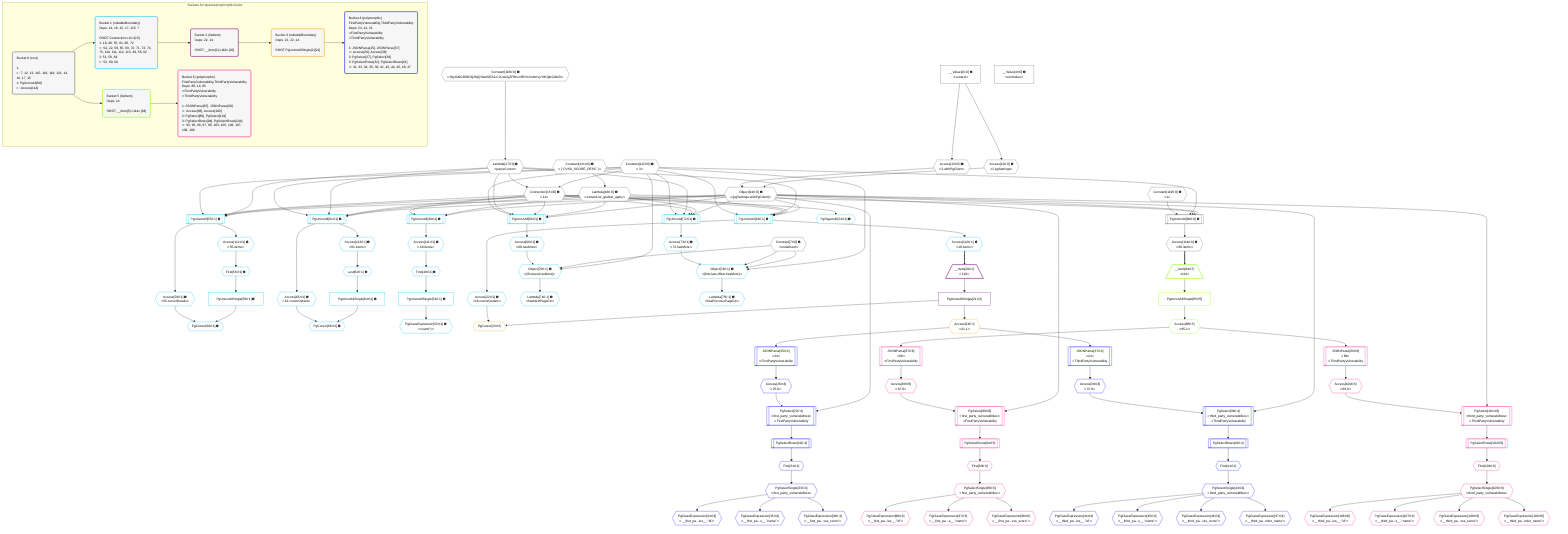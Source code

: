 %%{init: {'themeVariables': { 'fontSize': '12px'}}}%%
graph TD
    classDef path fill:#eee,stroke:#000,color:#000
    classDef plan fill:#fff,stroke-width:1px,color:#000
    classDef itemplan fill:#fff,stroke-width:2px,color:#000
    classDef unbatchedplan fill:#dff,stroke-width:1px,color:#000
    classDef sideeffectplan fill:#fcc,stroke-width:2px,color:#000
    classDef bucket fill:#f6f6f6,color:#000,stroke-width:2px,text-align:left


    %% plan dependencies
    PgUnionAll80[["PgUnionAll[80∈0] ➊"]]:::plan
    Object14{{"Object[14∈0] ➊<br />ᐸ{pgSettings,withPgClient}ᐳ"}}:::plan
    Lambda16{{"Lambda[16∈0] ➊<br />ᐸextractList_grafast_applyᐳ"}}:::plan
    Constant115{{"Constant[115∈0] ➊<br />ᐸ3ᐳ"}}:::plan
    Constant119{{"Constant[119∈0] ➊<br />ᐸ1ᐳ"}}:::plan
    Object14 & Lambda16 & Constant115 & Constant119 --> PgUnionAll80
    Access12{{"Access[12∈0] ➊<br />ᐸ2.pgSettingsᐳ"}}:::plan
    Access13{{"Access[13∈0] ➊<br />ᐸ2.withPgClientᐳ"}}:::plan
    Access12 & Access13 --> Object14
    Connection15{{"Connection[15∈0] ➊<br />ᐸ11ᐳ"}}:::plan
    Lambda17{{"Lambda[17∈0] ➊<br />ᐸparseCursorᐳ"}}:::plan
    Constant115 & Lambda17 --> Connection15
    __Value2["__Value[2∈0] ➊<br />ᐸcontextᐳ"]:::plan
    __Value2 --> Access12
    __Value2 --> Access13
    Constant121{{"Constant[121∈0] ➊<br />ᐸ[ 'CVSS_SCORE_DESC' ]ᐳ"}}:::plan
    Constant121 --> Lambda16
    Constant116{{"Constant[116∈0] ➊<br />ᐸ'WyJkNGRlODQ2NjQ3IiwiMTAiLCJUaGlyZFBhcnR5VnVsbmVyYWJpbGl0eSIᐳ"}}:::plan
    Constant116 --> Lambda17
    Access114{{"Access[114∈0] ➊<br />ᐸ80.itemsᐳ"}}:::plan
    PgUnionAll80 --> Access114
    __Value4["__Value[4∈0] ➊<br />ᐸrootValueᐳ"]:::plan
    Constant7{{"Constant[7∈0] ➊<br />ᐸundefinedᐳ"}}:::plan
    PgUnionAll18[["PgUnionAll[18∈1] ➊"]]:::plan
    Object14 & Lambda16 & Connection15 & Lambda17 & Constant115 --> PgUnionAll18
    PgUnionAll55[["PgUnionAll[55∈1] ➊"]]:::plan
    Object14 & Lambda16 & Connection15 & Lambda17 & Constant115 --> PgUnionAll55
    PgUnionAll61[["PgUnionAll[61∈1] ➊"]]:::plan
    Object14 & Lambda16 & Connection15 & Lambda17 & Constant115 --> PgUnionAll61
    PgUnionAll68[["PgUnionAll[68∈1] ➊"]]:::plan
    Object14 & Lambda16 & Connection15 & Lambda17 & Constant115 --> PgUnionAll68
    PgUnionAll72[["PgUnionAll[72∈1] ➊"]]:::plan
    Object14 & Lambda16 & Connection15 & Lambda17 & Constant115 --> PgUnionAll72
    Object74{{"Object[74∈1] ➊<br />ᐸ{first,last,offset,hasMore}ᐳ"}}:::plan
    Access73{{"Access[73∈1] ➊<br />ᐸ72.hasMoreᐳ"}}:::plan
    Constant115 & Constant7 & Constant7 & Access73 --> Object74
    PgUnionAll48[["PgUnionAll[48∈1] ➊"]]:::plan
    Object14 & Lambda16 & Connection15 --> PgUnionAll48
    Object70{{"Object[70∈1] ➊<br />ᐸ{first,last,hasMore}ᐳ"}}:::plan
    Access69{{"Access[69∈1] ➊<br />ᐸ68.hasMoreᐳ"}}:::plan
    Constant115 & Constant7 & Access69 --> Object70
    PgCursor60{{"PgCursor[60∈1] ➊"}}:::plan
    PgUnionAllSingle58["PgUnionAllSingle[58∈1] ➊"]:::plan
    Access59{{"Access[59∈1] ➊<br />ᐸ55.cursorDetailsᐳ"}}:::plan
    PgUnionAllSingle58 & Access59 --> PgCursor60
    PgCursor66{{"PgCursor[66∈1] ➊"}}:::plan
    PgUnionAllSingle64["PgUnionAllSingle[64∈1] ➊"]:::plan
    Access65{{"Access[65∈1] ➊<br />ᐸ61.cursorDetailsᐳ"}}:::plan
    PgUnionAllSingle64 & Access65 --> PgCursor66
    Access22{{"Access[22∈1] ➊<br />ᐸ18.cursorDetailsᐳ"}}:::plan
    PgUnionAll18 --> Access22
    First49{{"First[49∈1] ➊"}}:::plan
    Access111{{"Access[111∈1] ➊<br />ᐸ48.itemsᐳ"}}:::plan
    Access111 --> First49
    PgUnionAllSingle51["PgUnionAllSingle[51∈1] ➊"]:::plan
    First49 --> PgUnionAllSingle51
    PgClassExpression52{{"PgClassExpression[52∈1] ➊<br />ᐸcount(*)ᐳ"}}:::plan
    PgUnionAllSingle51 --> PgClassExpression52
    PgPageInfo54{{"PgPageInfo[54∈1] ➊"}}:::plan
    Connection15 --> PgPageInfo54
    First56{{"First[56∈1] ➊"}}:::plan
    Access112{{"Access[112∈1] ➊<br />ᐸ55.itemsᐳ"}}:::plan
    Access112 --> First56
    First56 --> PgUnionAllSingle58
    PgUnionAll55 --> Access59
    Last62{{"Last[62∈1] ➊"}}:::plan
    Access113{{"Access[113∈1] ➊<br />ᐸ61.itemsᐳ"}}:::plan
    Access113 --> Last62
    Last62 --> PgUnionAllSingle64
    PgUnionAll61 --> Access65
    PgUnionAll68 --> Access69
    Lambda71{{"Lambda[71∈1] ➊<br />ᐸhasNextPageCbᐳ"}}:::plan
    Object70 --> Lambda71
    PgUnionAll72 --> Access73
    Lambda75{{"Lambda[75∈1] ➊<br />ᐸhasPreviousPageCbᐳ"}}:::plan
    Object74 --> Lambda75
    Access110{{"Access[110∈1] ➊<br />ᐸ18.itemsᐳ"}}:::plan
    PgUnionAll18 --> Access110
    PgUnionAll48 --> Access111
    PgUnionAll55 --> Access112
    PgUnionAll61 --> Access113
    __Item20[/"__Item[20∈2]<br />ᐸ110ᐳ"\]:::itemplan
    Access110 ==> __Item20
    PgUnionAllSingle21["PgUnionAllSingle[21∈2]"]:::plan
    __Item20 --> PgUnionAllSingle21
    PgCursor23{{"PgCursor[23∈3]"}}:::plan
    PgUnionAllSingle21 & Access22 --> PgCursor23
    Access24{{"Access[24∈3]<br />ᐸ21.1ᐳ"}}:::plan
    PgUnionAllSingle21 --> Access24
    PgSelect27[["PgSelect[27∈4]<br />ᐸfirst_party_vulnerabilitiesᐳ<br />ᐳFirstPartyVulnerability"]]:::plan
    Access26{{"Access[26∈4]<br />ᐸ25.0ᐳ"}}:::plan
    Object14 & Access26 --> PgSelect27
    PgSelect39[["PgSelect[39∈4]<br />ᐸthird_party_vulnerabilitiesᐳ<br />ᐳThirdPartyVulnerability"]]:::plan
    Access38{{"Access[38∈4]<br />ᐸ37.0ᐳ"}}:::plan
    Object14 & Access38 --> PgSelect39
    JSONParse25[["JSONParse[25∈4]<br />ᐸ24ᐳ<br />ᐳFirstPartyVulnerability"]]:::plan
    Access24 --> JSONParse25
    JSONParse25 --> Access26
    First31{{"First[31∈4]"}}:::plan
    PgSelectRows32[["PgSelectRows[32∈4]"]]:::plan
    PgSelectRows32 --> First31
    PgSelect27 --> PgSelectRows32
    PgSelectSingle33{{"PgSelectSingle[33∈4]<br />ᐸfirst_party_vulnerabilitiesᐳ"}}:::plan
    First31 --> PgSelectSingle33
    PgClassExpression34{{"PgClassExpression[34∈4]<br />ᐸ__first_pa...ies__.”id”ᐳ"}}:::plan
    PgSelectSingle33 --> PgClassExpression34
    PgClassExpression35{{"PgClassExpression[35∈4]<br />ᐸ__first_pa...s__.”name”ᐳ"}}:::plan
    PgSelectSingle33 --> PgClassExpression35
    PgClassExpression36{{"PgClassExpression[36∈4]<br />ᐸ__first_pa...vss_score”ᐳ"}}:::plan
    PgSelectSingle33 --> PgClassExpression36
    JSONParse37[["JSONParse[37∈4]<br />ᐸ24ᐳ<br />ᐳThirdPartyVulnerability"]]:::plan
    Access24 --> JSONParse37
    JSONParse37 --> Access38
    First41{{"First[41∈4]"}}:::plan
    PgSelectRows42[["PgSelectRows[42∈4]"]]:::plan
    PgSelectRows42 --> First41
    PgSelect39 --> PgSelectRows42
    PgSelectSingle43{{"PgSelectSingle[43∈4]<br />ᐸthird_party_vulnerabilitiesᐳ"}}:::plan
    First41 --> PgSelectSingle43
    PgClassExpression44{{"PgClassExpression[44∈4]<br />ᐸ__third_pa...ies__.”id”ᐳ"}}:::plan
    PgSelectSingle43 --> PgClassExpression44
    PgClassExpression45{{"PgClassExpression[45∈4]<br />ᐸ__third_pa...s__.”name”ᐳ"}}:::plan
    PgSelectSingle43 --> PgClassExpression45
    PgClassExpression46{{"PgClassExpression[46∈4]<br />ᐸ__third_pa...vss_score”ᐳ"}}:::plan
    PgSelectSingle43 --> PgClassExpression46
    PgClassExpression47{{"PgClassExpression[47∈4]<br />ᐸ__third_pa...ndor_name”ᐳ"}}:::plan
    PgSelectSingle43 --> PgClassExpression47
    __Item84[/"__Item[84∈5]<br />ᐸ114ᐳ"\]:::itemplan
    Access114 ==> __Item84
    PgUnionAllSingle85["PgUnionAllSingle[85∈5]"]:::plan
    __Item84 --> PgUnionAllSingle85
    Access86{{"Access[86∈5]<br />ᐸ85.1ᐳ"}}:::plan
    PgUnionAllSingle85 --> Access86
    PgSelect89[["PgSelect[89∈6]<br />ᐸfirst_party_vulnerabilitiesᐳ<br />ᐳFirstPartyVulnerability"]]:::plan
    Access88{{"Access[88∈6]<br />ᐸ87.0ᐳ"}}:::plan
    Object14 & Access88 --> PgSelect89
    PgSelect101[["PgSelect[101∈6]<br />ᐸthird_party_vulnerabilitiesᐳ<br />ᐳThirdPartyVulnerability"]]:::plan
    Access100{{"Access[100∈6]<br />ᐸ99.0ᐳ"}}:::plan
    Object14 & Access100 --> PgSelect101
    JSONParse87[["JSONParse[87∈6]<br />ᐸ86ᐳ<br />ᐳFirstPartyVulnerability"]]:::plan
    Access86 --> JSONParse87
    JSONParse87 --> Access88
    First93{{"First[93∈6]"}}:::plan
    PgSelectRows94[["PgSelectRows[94∈6]"]]:::plan
    PgSelectRows94 --> First93
    PgSelect89 --> PgSelectRows94
    PgSelectSingle95{{"PgSelectSingle[95∈6]<br />ᐸfirst_party_vulnerabilitiesᐳ"}}:::plan
    First93 --> PgSelectSingle95
    PgClassExpression96{{"PgClassExpression[96∈6]<br />ᐸ__first_pa...ies__.”id”ᐳ"}}:::plan
    PgSelectSingle95 --> PgClassExpression96
    PgClassExpression97{{"PgClassExpression[97∈6]<br />ᐸ__first_pa...s__.”name”ᐳ"}}:::plan
    PgSelectSingle95 --> PgClassExpression97
    PgClassExpression98{{"PgClassExpression[98∈6]<br />ᐸ__first_pa...vss_score”ᐳ"}}:::plan
    PgSelectSingle95 --> PgClassExpression98
    JSONParse99[["JSONParse[99∈6]<br />ᐸ86ᐳ<br />ᐳThirdPartyVulnerability"]]:::plan
    Access86 --> JSONParse99
    JSONParse99 --> Access100
    First103{{"First[103∈6]"}}:::plan
    PgSelectRows104[["PgSelectRows[104∈6]"]]:::plan
    PgSelectRows104 --> First103
    PgSelect101 --> PgSelectRows104
    PgSelectSingle105{{"PgSelectSingle[105∈6]<br />ᐸthird_party_vulnerabilitiesᐳ"}}:::plan
    First103 --> PgSelectSingle105
    PgClassExpression106{{"PgClassExpression[106∈6]<br />ᐸ__third_pa...ies__.”id”ᐳ"}}:::plan
    PgSelectSingle105 --> PgClassExpression106
    PgClassExpression107{{"PgClassExpression[107∈6]<br />ᐸ__third_pa...s__.”name”ᐳ"}}:::plan
    PgSelectSingle105 --> PgClassExpression107
    PgClassExpression108{{"PgClassExpression[108∈6]<br />ᐸ__third_pa...vss_score”ᐳ"}}:::plan
    PgSelectSingle105 --> PgClassExpression108
    PgClassExpression109{{"PgClassExpression[109∈6]<br />ᐸ__third_pa...ndor_name”ᐳ"}}:::plan
    PgSelectSingle105 --> PgClassExpression109

    %% define steps

    subgraph "Buckets for queries/polymorphic/vulns"
    Bucket0("Bucket 0 (root)<br /><br />1: <br />ᐳ: 7, 12, 13, 115, 116, 119, 121, 14, 16, 17, 15<br />2: PgUnionAll[80]<br />ᐳ: Access[114]"):::bucket
    classDef bucket0 stroke:#696969
    class Bucket0,__Value2,__Value4,Constant7,Access12,Access13,Object14,Connection15,Lambda16,Lambda17,PgUnionAll80,Access114,Constant115,Constant116,Constant119,Constant121 bucket0
    Bucket1("Bucket 1 (nullableBoundary)<br />Deps: 14, 16, 15, 17, 115, 7<br /><br />ROOT Connectionᐸ11ᐳ[15]<br />1: 18, 48, 55, 61, 68, 72<br />ᐳ: 54, 22, 59, 65, 69, 70, 71, 73, 74, 75, 110, 111, 112, 113, 49, 56, 62<br />2: 51, 58, 64<br />ᐳ: 52, 60, 66"):::bucket
    classDef bucket1 stroke:#00bfff
    class Bucket1,PgUnionAll18,Access22,PgUnionAll48,First49,PgUnionAllSingle51,PgClassExpression52,PgPageInfo54,PgUnionAll55,First56,PgUnionAllSingle58,Access59,PgCursor60,PgUnionAll61,Last62,PgUnionAllSingle64,Access65,PgCursor66,PgUnionAll68,Access69,Object70,Lambda71,PgUnionAll72,Access73,Object74,Lambda75,Access110,Access111,Access112,Access113 bucket1
    Bucket2("Bucket 2 (listItem)<br />Deps: 22, 14<br /><br />ROOT __Item{2}ᐸ110ᐳ[20]"):::bucket
    classDef bucket2 stroke:#7f007f
    class Bucket2,__Item20,PgUnionAllSingle21 bucket2
    Bucket3("Bucket 3 (nullableBoundary)<br />Deps: 21, 22, 14<br /><br />ROOT PgUnionAllSingle{2}[21]"):::bucket
    classDef bucket3 stroke:#ffa500
    class Bucket3,PgCursor23,Access24 bucket3
    Bucket4("Bucket 4 (polymorphic)<br />FirstPartyVulnerability,ThirdPartyVulnerability<br />Deps: 24, 14, 21<br />ᐳFirstPartyVulnerability<br />ᐳThirdPartyVulnerability<br /><br />1: JSONParse[25], JSONParse[37]<br />ᐳ: Access[26], Access[38]<br />2: PgSelect[27], PgSelect[39]<br />3: PgSelectRows[32], PgSelectRows[42]<br />ᐳ: 31, 33, 34, 35, 36, 41, 43, 44, 45, 46, 47"):::bucket
    classDef bucket4 stroke:#0000ff
    class Bucket4,JSONParse25,Access26,PgSelect27,First31,PgSelectRows32,PgSelectSingle33,PgClassExpression34,PgClassExpression35,PgClassExpression36,JSONParse37,Access38,PgSelect39,First41,PgSelectRows42,PgSelectSingle43,PgClassExpression44,PgClassExpression45,PgClassExpression46,PgClassExpression47 bucket4
    Bucket5("Bucket 5 (listItem)<br />Deps: 14<br /><br />ROOT __Item{5}ᐸ114ᐳ[84]"):::bucket
    classDef bucket5 stroke:#7fff00
    class Bucket5,__Item84,PgUnionAllSingle85,Access86 bucket5
    Bucket6("Bucket 6 (polymorphic)<br />FirstPartyVulnerability,ThirdPartyVulnerability<br />Deps: 86, 14, 85<br />ᐳFirstPartyVulnerability<br />ᐳThirdPartyVulnerability<br /><br />1: JSONParse[87], JSONParse[99]<br />ᐳ: Access[88], Access[100]<br />2: PgSelect[89], PgSelect[101]<br />3: PgSelectRows[94], PgSelectRows[104]<br />ᐳ: 93, 95, 96, 97, 98, 103, 105, 106, 107, 108, 109"):::bucket
    classDef bucket6 stroke:#ff1493
    class Bucket6,JSONParse87,Access88,PgSelect89,First93,PgSelectRows94,PgSelectSingle95,PgClassExpression96,PgClassExpression97,PgClassExpression98,JSONParse99,Access100,PgSelect101,First103,PgSelectRows104,PgSelectSingle105,PgClassExpression106,PgClassExpression107,PgClassExpression108,PgClassExpression109 bucket6
    Bucket0 --> Bucket1 & Bucket5
    Bucket1 --> Bucket2
    Bucket2 --> Bucket3
    Bucket3 --> Bucket4
    Bucket5 --> Bucket6
    end